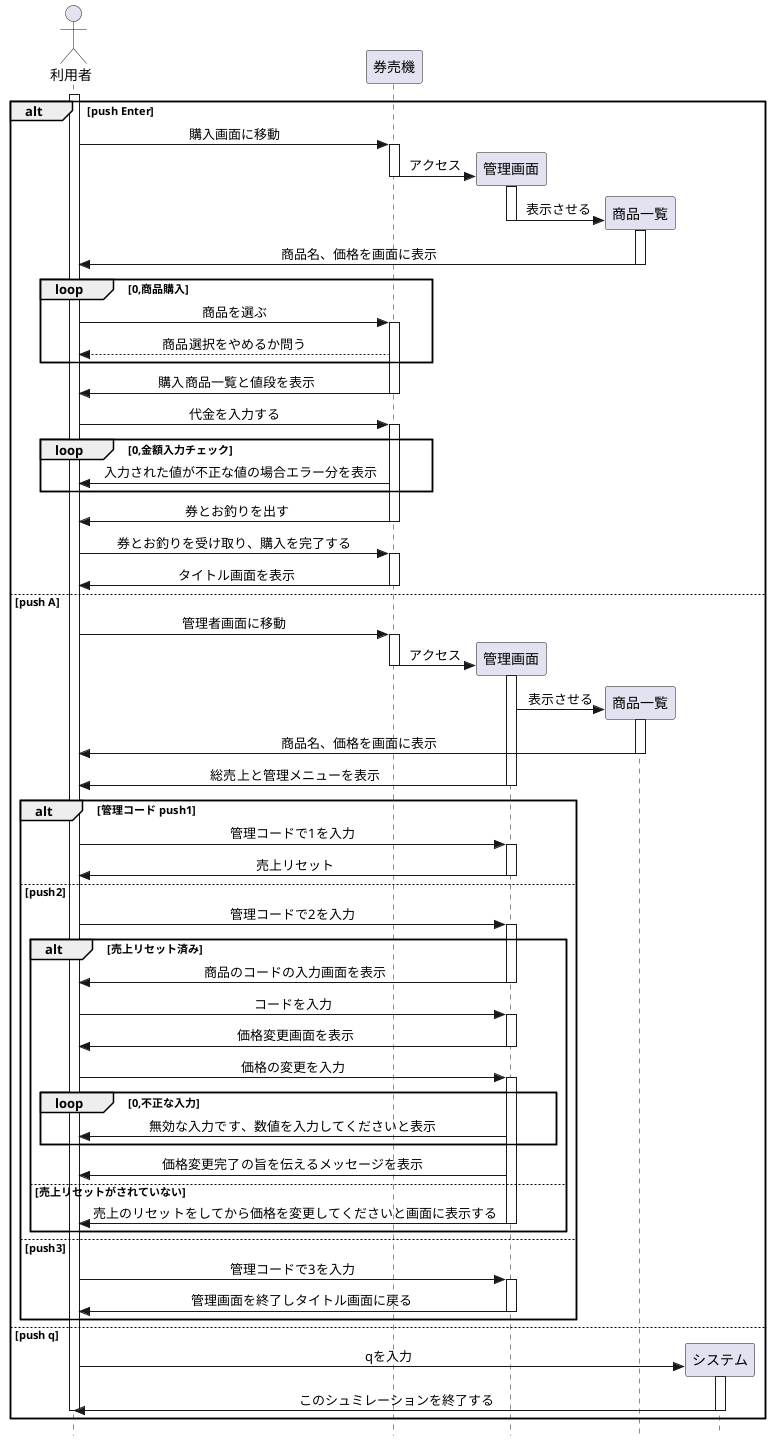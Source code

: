 @startuml ライフラインの活性化と破棄
skinparam style strictuml
skinparam sequenceMessageAlign center

actor 利用者
participant 券売機
    alt push Enter
        activate 利用者
        利用者 ->  券売機 ++: 購入画面に移動
        create 管理画面
        券売機 -> 管理画面 ++: アクセス
        deactivate  券売機
        create 商品一覧
        管理画面 -> 商品一覧 ++: 表示させる
        deactivate  管理画面
        商品一覧 -> 利用者 : 商品名、価格を画面に表示
        deactivate  商品一覧
        loop 0,商品購入
            利用者 -> 券売機 ++: 商品を選ぶ
            券売機 --> 利用者 : 商品選択をやめるか問う
        end loop
        券売機 -> 利用者 : 購入商品一覧と値段を表示
        deactivate 券売機
        利用者 -> 券売機 ++: 代金を入力する
        loop 0,金額入力チェック
        券売機 -> 利用者 :　入力された値が不正な値の場合エラー分を表示
        end loop
        券売機 -> 利用者 :券とお釣りを出す
        deactivate  券売機
        利用者 -> 券売機 ++: 券とお釣りを受け取り、購入を完了する
        券売機 -> 利用者 : タイトル画面を表示
        deactivate  券売機
    else push A
        利用者 ->  券売機 ++: 管理者画面に移動
        create 管理画面
        券売機 -> 管理画面 ++: アクセス
        deactivate  券売機
        create 商品一覧
        管理画面 -> 商品一覧 ++: 表示させる
        商品一覧 -> 利用者 : 商品名、価格を画面に表示
        deactivate  商品一覧
        管理画面 -> 利用者 : 総売上と管理メニューを表示
        deactivate  商品一覧
        deactivate  管理画面
        alt 管理コード push1
            利用者 -> 管理画面 ++: 管理コードで1を入力
            管理画面 -> 利用者 : 売上リセット
            deactivate 管理画面
        else push2
            利用者 -> 管理画面 ++: 管理コードで2を入力
            alt 売上リセット済み
            管理画面 -> 利用者 : 商品のコードの入力画面を表示
            deactivate 管理画面
            利用者 -> 管理画面 ++: コードを入力
            管理画面 -> 利用者 : 価格変更画面を表示
            deactivate 管理画面
            利用者 -> 管理画面 ++: 価格の変更を入力
            loop 0,不正な入力
                管理画面 -> 利用者: 無効な入力です、数値を入力してくださいと表示
            end loop
            管理画面 -> 利用者 : 価格変更完了の旨を伝えるメッセージを表示
            else 売上リセットがされていない
            管理画面 -> 利用者 : 売上のリセットをしてから価格を変更してくださいと画面に表示する
            deactivate 管理画面
            end alt
        else push3
            利用者 -> 管理画面 ++: 管理コードで3を入力
            管理画面 -> 利用者 :　管理画面を終了しタイトル画面に戻る
            deactivate 管理画面
        end alt
        deactivate 管理画面
    else push q
        create システム
        利用者 -> システム ++:　qを入力
        システム -> 利用者 : このシュミレーションを終了する
        deactivate システム
        deactivate 利用者
    end alt 
@enduml